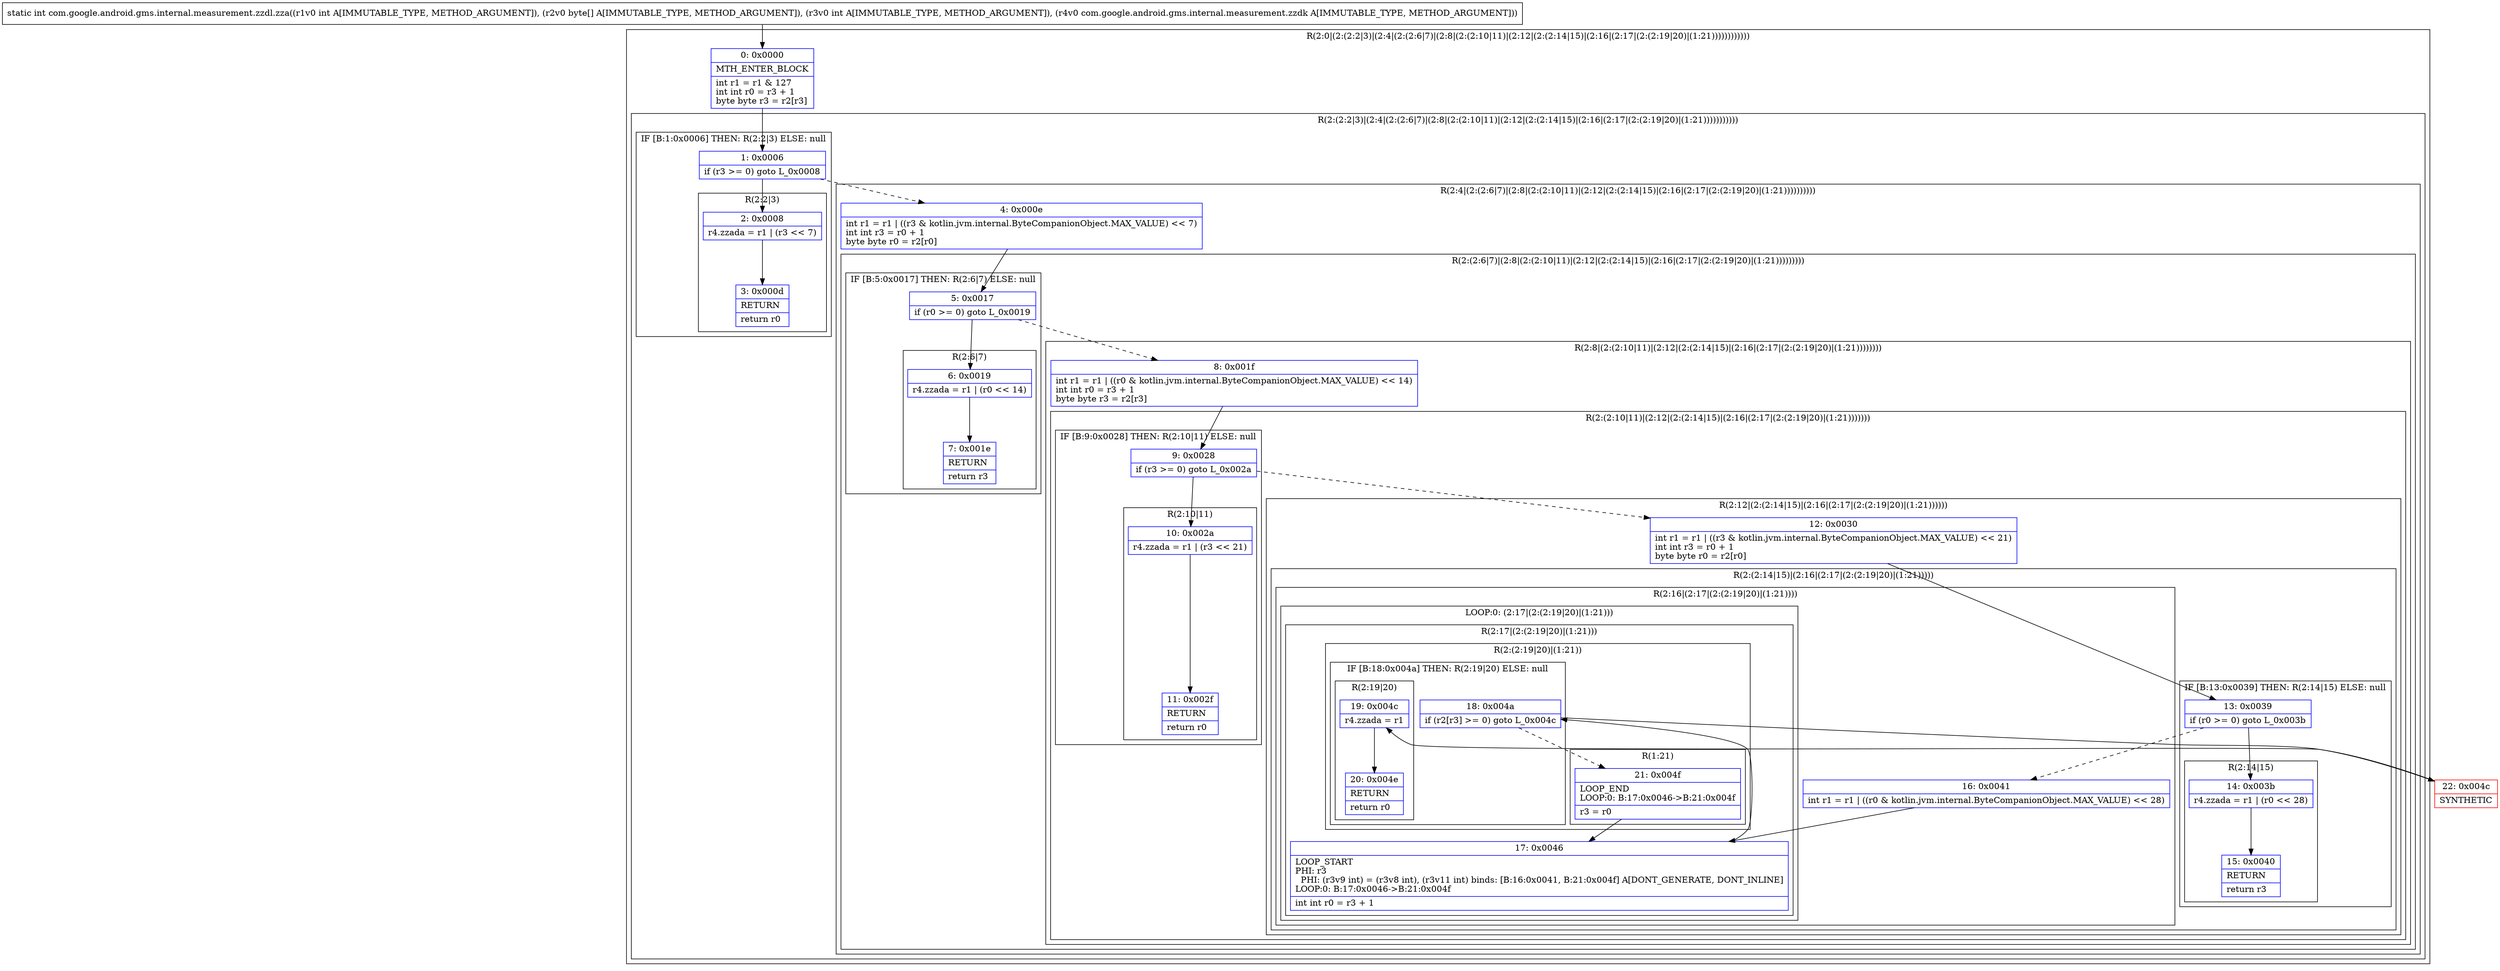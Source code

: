 digraph "CFG forcom.google.android.gms.internal.measurement.zzdl.zza(I[BILcom\/google\/android\/gms\/internal\/measurement\/zzdk;)I" {
subgraph cluster_Region_2107445455 {
label = "R(2:0|(2:(2:2|3)|(2:4|(2:(2:6|7)|(2:8|(2:(2:10|11)|(2:12|(2:(2:14|15)|(2:16|(2:17|(2:(2:19|20)|(1:21))))))))))))";
node [shape=record,color=blue];
Node_0 [shape=record,label="{0\:\ 0x0000|MTH_ENTER_BLOCK\l|int r1 = r1 & 127\lint int r0 = r3 + 1\lbyte byte r3 = r2[r3]\l}"];
subgraph cluster_Region_965628001 {
label = "R(2:(2:2|3)|(2:4|(2:(2:6|7)|(2:8|(2:(2:10|11)|(2:12|(2:(2:14|15)|(2:16|(2:17|(2:(2:19|20)|(1:21)))))))))))";
node [shape=record,color=blue];
subgraph cluster_IfRegion_1500948665 {
label = "IF [B:1:0x0006] THEN: R(2:2|3) ELSE: null";
node [shape=record,color=blue];
Node_1 [shape=record,label="{1\:\ 0x0006|if (r3 \>= 0) goto L_0x0008\l}"];
subgraph cluster_Region_187694727 {
label = "R(2:2|3)";
node [shape=record,color=blue];
Node_2 [shape=record,label="{2\:\ 0x0008|r4.zzada = r1 \| (r3 \<\< 7)\l}"];
Node_3 [shape=record,label="{3\:\ 0x000d|RETURN\l|return r0\l}"];
}
}
subgraph cluster_Region_1576932309 {
label = "R(2:4|(2:(2:6|7)|(2:8|(2:(2:10|11)|(2:12|(2:(2:14|15)|(2:16|(2:17|(2:(2:19|20)|(1:21))))))))))";
node [shape=record,color=blue];
Node_4 [shape=record,label="{4\:\ 0x000e|int r1 = r1 \| ((r3 & kotlin.jvm.internal.ByteCompanionObject.MAX_VALUE) \<\< 7)\lint int r3 = r0 + 1\lbyte byte r0 = r2[r0]\l}"];
subgraph cluster_Region_1789556333 {
label = "R(2:(2:6|7)|(2:8|(2:(2:10|11)|(2:12|(2:(2:14|15)|(2:16|(2:17|(2:(2:19|20)|(1:21)))))))))";
node [shape=record,color=blue];
subgraph cluster_IfRegion_362420362 {
label = "IF [B:5:0x0017] THEN: R(2:6|7) ELSE: null";
node [shape=record,color=blue];
Node_5 [shape=record,label="{5\:\ 0x0017|if (r0 \>= 0) goto L_0x0019\l}"];
subgraph cluster_Region_1282986032 {
label = "R(2:6|7)";
node [shape=record,color=blue];
Node_6 [shape=record,label="{6\:\ 0x0019|r4.zzada = r1 \| (r0 \<\< 14)\l}"];
Node_7 [shape=record,label="{7\:\ 0x001e|RETURN\l|return r3\l}"];
}
}
subgraph cluster_Region_953664766 {
label = "R(2:8|(2:(2:10|11)|(2:12|(2:(2:14|15)|(2:16|(2:17|(2:(2:19|20)|(1:21))))))))";
node [shape=record,color=blue];
Node_8 [shape=record,label="{8\:\ 0x001f|int r1 = r1 \| ((r0 & kotlin.jvm.internal.ByteCompanionObject.MAX_VALUE) \<\< 14)\lint int r0 = r3 + 1\lbyte byte r3 = r2[r3]\l}"];
subgraph cluster_Region_234625335 {
label = "R(2:(2:10|11)|(2:12|(2:(2:14|15)|(2:16|(2:17|(2:(2:19|20)|(1:21)))))))";
node [shape=record,color=blue];
subgraph cluster_IfRegion_1967142148 {
label = "IF [B:9:0x0028] THEN: R(2:10|11) ELSE: null";
node [shape=record,color=blue];
Node_9 [shape=record,label="{9\:\ 0x0028|if (r3 \>= 0) goto L_0x002a\l}"];
subgraph cluster_Region_2034584032 {
label = "R(2:10|11)";
node [shape=record,color=blue];
Node_10 [shape=record,label="{10\:\ 0x002a|r4.zzada = r1 \| (r3 \<\< 21)\l}"];
Node_11 [shape=record,label="{11\:\ 0x002f|RETURN\l|return r0\l}"];
}
}
subgraph cluster_Region_1932984232 {
label = "R(2:12|(2:(2:14|15)|(2:16|(2:17|(2:(2:19|20)|(1:21))))))";
node [shape=record,color=blue];
Node_12 [shape=record,label="{12\:\ 0x0030|int r1 = r1 \| ((r3 & kotlin.jvm.internal.ByteCompanionObject.MAX_VALUE) \<\< 21)\lint int r3 = r0 + 1\lbyte byte r0 = r2[r0]\l}"];
subgraph cluster_Region_1041289486 {
label = "R(2:(2:14|15)|(2:16|(2:17|(2:(2:19|20)|(1:21)))))";
node [shape=record,color=blue];
subgraph cluster_IfRegion_1258083591 {
label = "IF [B:13:0x0039] THEN: R(2:14|15) ELSE: null";
node [shape=record,color=blue];
Node_13 [shape=record,label="{13\:\ 0x0039|if (r0 \>= 0) goto L_0x003b\l}"];
subgraph cluster_Region_819674478 {
label = "R(2:14|15)";
node [shape=record,color=blue];
Node_14 [shape=record,label="{14\:\ 0x003b|r4.zzada = r1 \| (r0 \<\< 28)\l}"];
Node_15 [shape=record,label="{15\:\ 0x0040|RETURN\l|return r3\l}"];
}
}
subgraph cluster_Region_1661106396 {
label = "R(2:16|(2:17|(2:(2:19|20)|(1:21))))";
node [shape=record,color=blue];
Node_16 [shape=record,label="{16\:\ 0x0041|int r1 = r1 \| ((r0 & kotlin.jvm.internal.ByteCompanionObject.MAX_VALUE) \<\< 28)\l}"];
subgraph cluster_LoopRegion_1976996853 {
label = "LOOP:0: (2:17|(2:(2:19|20)|(1:21)))";
node [shape=record,color=blue];
subgraph cluster_Region_1393682779 {
label = "R(2:17|(2:(2:19|20)|(1:21)))";
node [shape=record,color=blue];
Node_17 [shape=record,label="{17\:\ 0x0046|LOOP_START\lPHI: r3 \l  PHI: (r3v9 int) = (r3v8 int), (r3v11 int) binds: [B:16:0x0041, B:21:0x004f] A[DONT_GENERATE, DONT_INLINE]\lLOOP:0: B:17:0x0046\-\>B:21:0x004f\l|int int r0 = r3 + 1\l}"];
subgraph cluster_Region_1282841148 {
label = "R(2:(2:19|20)|(1:21))";
node [shape=record,color=blue];
subgraph cluster_IfRegion_986222106 {
label = "IF [B:18:0x004a] THEN: R(2:19|20) ELSE: null";
node [shape=record,color=blue];
Node_18 [shape=record,label="{18\:\ 0x004a|if (r2[r3] \>= 0) goto L_0x004c\l}"];
subgraph cluster_Region_87755963 {
label = "R(2:19|20)";
node [shape=record,color=blue];
Node_19 [shape=record,label="{19\:\ 0x004c|r4.zzada = r1\l}"];
Node_20 [shape=record,label="{20\:\ 0x004e|RETURN\l|return r0\l}"];
}
}
subgraph cluster_Region_655167659 {
label = "R(1:21)";
node [shape=record,color=blue];
Node_21 [shape=record,label="{21\:\ 0x004f|LOOP_END\lLOOP:0: B:17:0x0046\-\>B:21:0x004f\l|r3 = r0\l}"];
}
}
}
}
}
}
}
}
}
}
}
}
}
Node_22 [shape=record,color=red,label="{22\:\ 0x004c|SYNTHETIC\l}"];
MethodNode[shape=record,label="{static int com.google.android.gms.internal.measurement.zzdl.zza((r1v0 int A[IMMUTABLE_TYPE, METHOD_ARGUMENT]), (r2v0 byte[] A[IMMUTABLE_TYPE, METHOD_ARGUMENT]), (r3v0 int A[IMMUTABLE_TYPE, METHOD_ARGUMENT]), (r4v0 com.google.android.gms.internal.measurement.zzdk A[IMMUTABLE_TYPE, METHOD_ARGUMENT])) }"];
MethodNode -> Node_0;
Node_0 -> Node_1;
Node_1 -> Node_2;
Node_1 -> Node_4[style=dashed];
Node_2 -> Node_3;
Node_4 -> Node_5;
Node_5 -> Node_6;
Node_5 -> Node_8[style=dashed];
Node_6 -> Node_7;
Node_8 -> Node_9;
Node_9 -> Node_10;
Node_9 -> Node_12[style=dashed];
Node_10 -> Node_11;
Node_12 -> Node_13;
Node_13 -> Node_14;
Node_13 -> Node_16[style=dashed];
Node_14 -> Node_15;
Node_16 -> Node_17;
Node_17 -> Node_18;
Node_18 -> Node_21[style=dashed];
Node_18 -> Node_22;
Node_19 -> Node_20;
Node_21 -> Node_17;
Node_22 -> Node_19;
}

